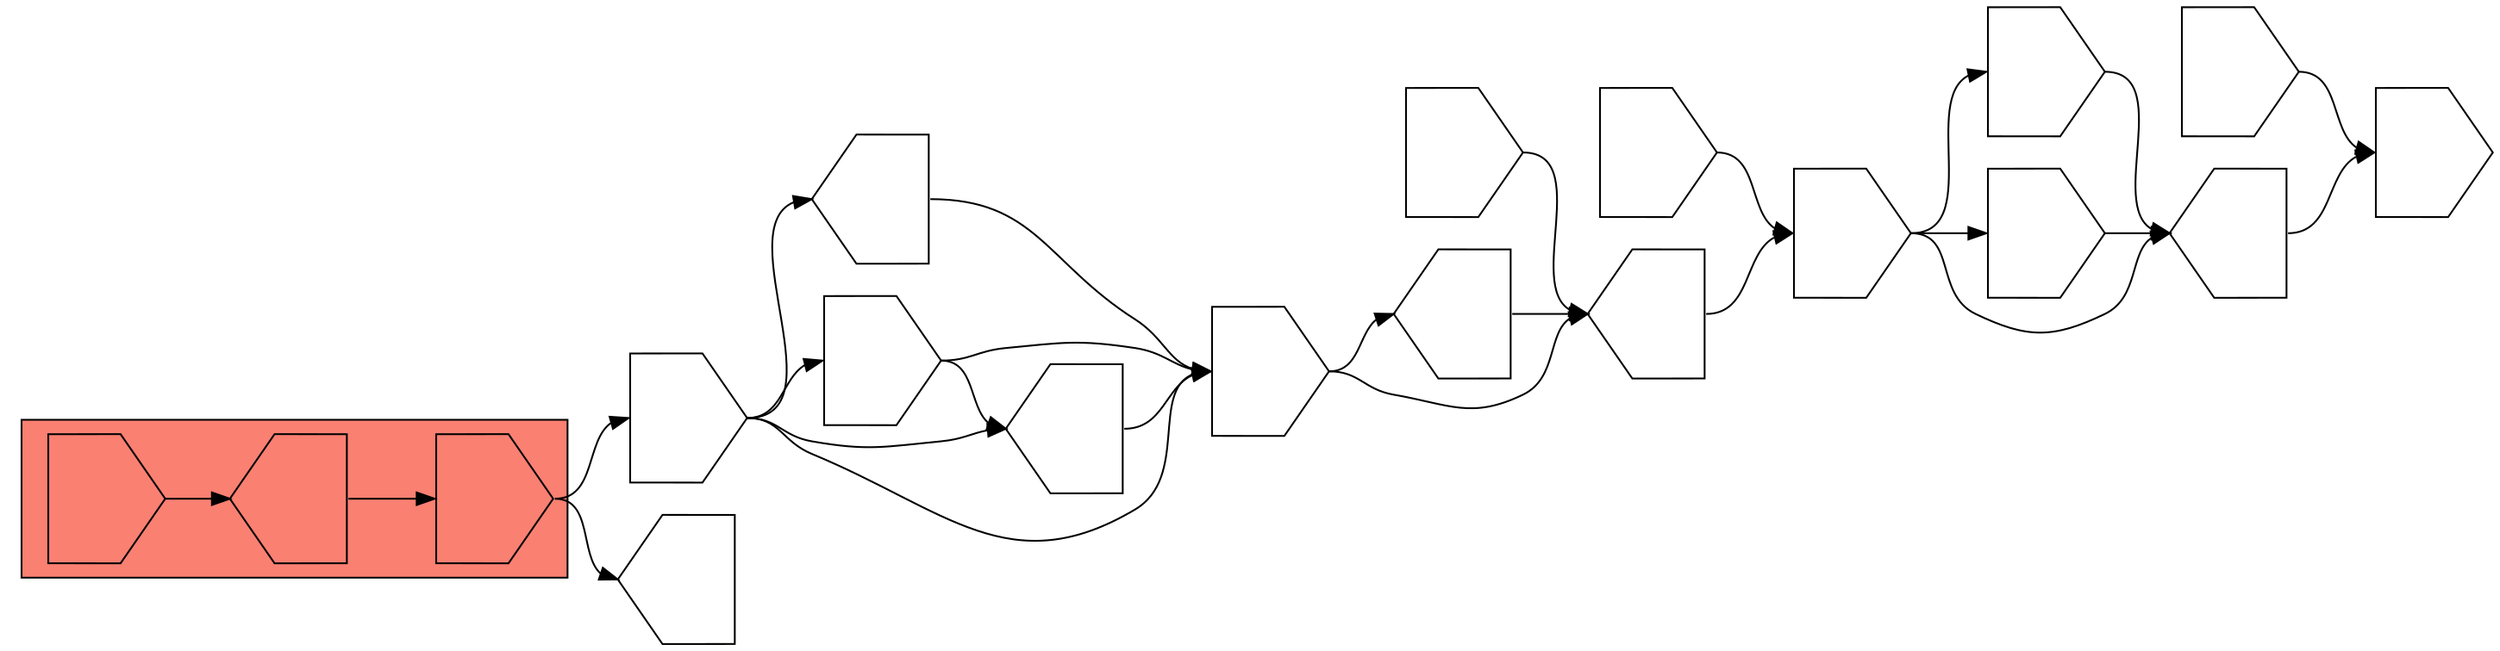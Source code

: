 digraph asm {
	rotate=90;
	edge [headport=n,tailport=s];
subgraph cluster_C6501_3326_562 {
	6501 [label="",height=1,width=1,shape=invhouse];
	3326 [label="",height=1,width=1,shape=house];
	562 [label="",height=1,width=1,shape=invhouse];
	style=filled;
	fillcolor=salmon;
}
	12469 [label="",height=1,width=1,shape=house];
	20244 [label="",height=1,width=1,shape=invhouse];
	2586 [label="",height=1,width=1,shape=invhouse];
	11116 [label="",height=1,width=1,shape=house];
	7851 [label="",height=1,width=1,shape=invhouse];
	11846 [label="",height=1,width=1,shape=house];
	12564 [label="",height=1,width=1,shape=invhouse];
	17282 [label="",height=1,width=1,shape=invhouse];
	13363 [label="",height=1,width=1,shape=invhouse];
	16574 [label="",height=1,width=1,shape=invhouse];
	18097 [label="",height=1,width=1,shape=invhouse];
	14800 [label="",height=1,width=1,shape=house];
	15923 [label="",height=1,width=1,shape=invhouse];
	9909 [label="",height=1,width=1,shape=house];
	10176 [label="",height=1,width=1,shape=invhouse];
	13396 [label="",height=1,width=1,shape=house];
	6501 -> 3326
	3326 -> 562
	562 -> 12469
	562 -> 20244
	20244 -> 2586
	20244 -> 9909
	20244 -> 10176
	20244 -> 13396
	2586 -> 11116
	2586 -> 14800
	11116 -> 7851
	7851 -> 11846
	7851 -> 13363
	7851 -> 16574
	11846 -> 12564
	17282 -> 12564
	13363 -> 11846
	16574 -> 11846
	18097 -> 7851
	14800 -> 11116
	15923 -> 11116
	9909 -> 2586
	10176 -> 2586
	10176 -> 9909
	13396 -> 2586
}